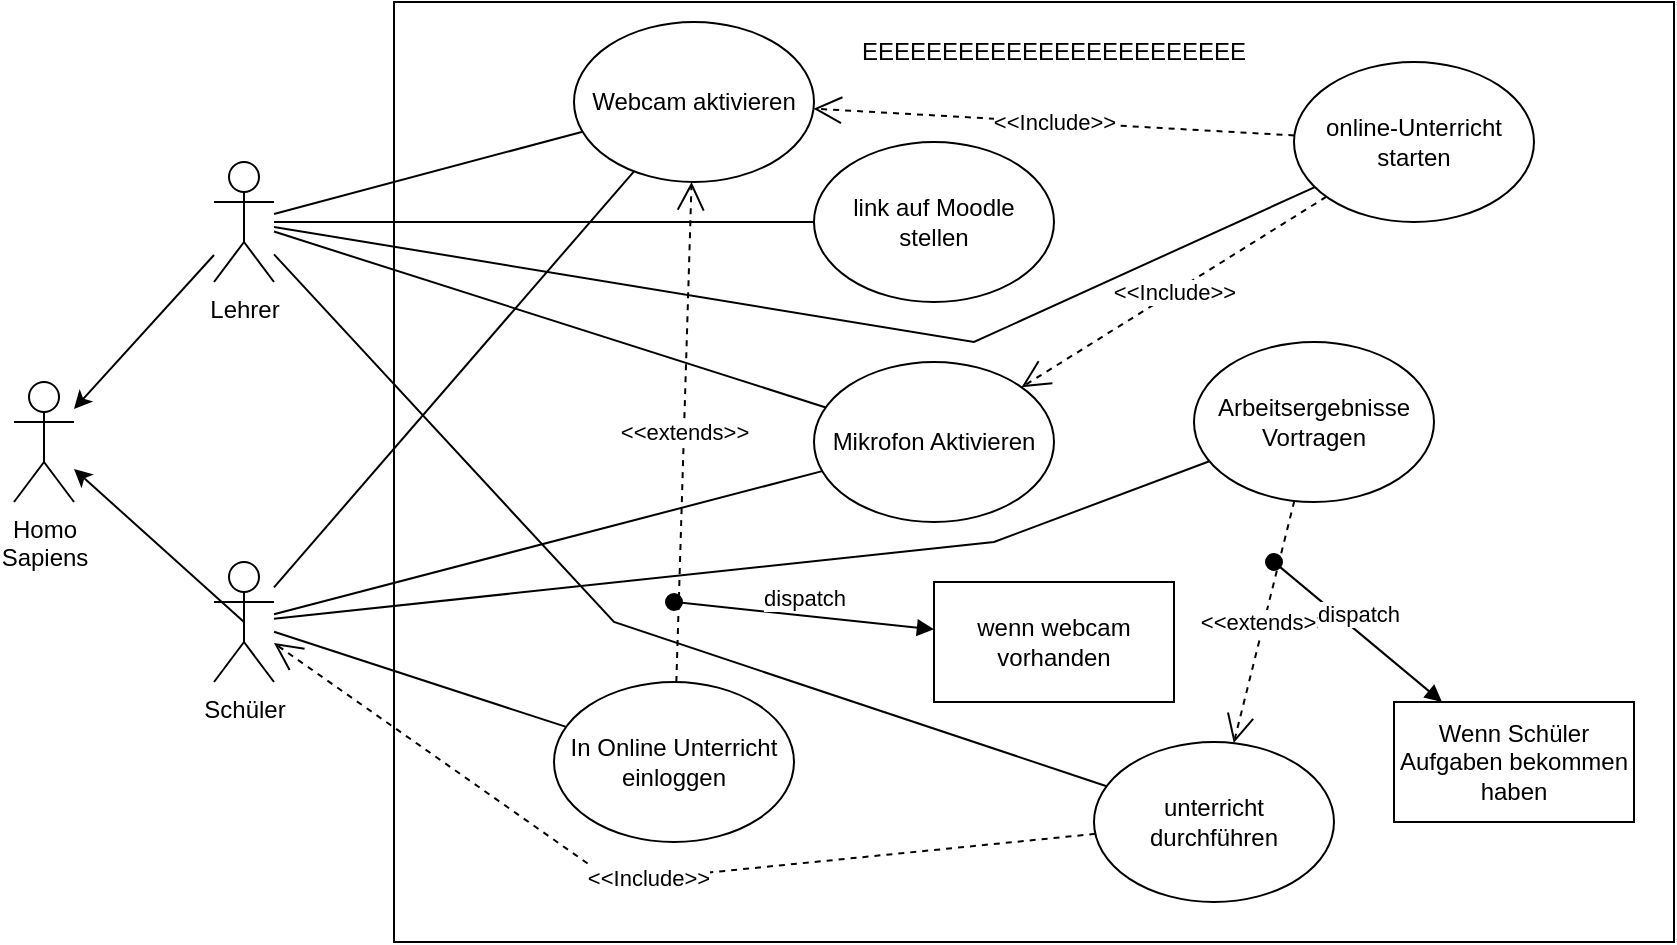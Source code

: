<mxfile version="22.1.3" type="device">
  <diagram id="gkjEUp6WCxHkKjdCkwor" name="Seite-1">
    <mxGraphModel dx="1450" dy="577" grid="1" gridSize="10" guides="1" tooltips="1" connect="1" arrows="1" fold="1" page="0" pageScale="1" pageWidth="827" pageHeight="1169" background="none" math="0" shadow="0">
      <root>
        <mxCell id="0" />
        <mxCell id="1" parent="0" />
        <mxCell id="AxnjDYlnfrmsoMh61kGt-1" value="" style="rounded=0;whiteSpace=wrap;html=1;fillOpacity=0;editable=0;movable=0;resizable=1;rotatable=1;deletable=1;locked=0;connectable=1;" vertex="1" parent="1">
          <mxGeometry x="170" y="70" width="640" height="470" as="geometry" />
        </mxCell>
        <mxCell id="AxnjDYlnfrmsoMh61kGt-23" value="Lehrer" style="shape=umlActor;verticalLabelPosition=bottom;verticalAlign=top;html=1;outlineConnect=0;rounded=0;" vertex="1" parent="1">
          <mxGeometry x="80" y="150" width="30" height="60" as="geometry" />
        </mxCell>
        <mxCell id="AxnjDYlnfrmsoMh61kGt-24" value="Schüler" style="shape=umlActor;verticalLabelPosition=bottom;verticalAlign=top;html=1;outlineConnect=0;rounded=0;" vertex="1" parent="1">
          <mxGeometry x="80" y="350" width="30" height="60" as="geometry" />
        </mxCell>
        <mxCell id="AxnjDYlnfrmsoMh61kGt-25" value="Mikrofon Aktivieren" style="ellipse;whiteSpace=wrap;html=1;rounded=0;" vertex="1" parent="1">
          <mxGeometry x="380" y="250" width="120" height="80" as="geometry" />
        </mxCell>
        <mxCell id="AxnjDYlnfrmsoMh61kGt-27" value="Webcam aktivieren" style="ellipse;whiteSpace=wrap;html=1;rounded=0;" vertex="1" parent="1">
          <mxGeometry x="260" y="80" width="120" height="80" as="geometry" />
        </mxCell>
        <mxCell id="AxnjDYlnfrmsoMh61kGt-28" value="online-Unterricht starten" style="ellipse;whiteSpace=wrap;html=1;rounded=0;" vertex="1" parent="1">
          <mxGeometry x="620" y="100" width="120" height="80" as="geometry" />
        </mxCell>
        <mxCell id="AxnjDYlnfrmsoMh61kGt-29" value="In Online Unterricht einloggen" style="ellipse;whiteSpace=wrap;html=1;rounded=0;" vertex="1" parent="1">
          <mxGeometry x="250" y="410" width="120" height="80" as="geometry" />
        </mxCell>
        <mxCell id="AxnjDYlnfrmsoMh61kGt-30" value="" style="endArrow=none;html=1;rounded=0;" edge="1" parent="1" source="AxnjDYlnfrmsoMh61kGt-24" target="AxnjDYlnfrmsoMh61kGt-29">
          <mxGeometry width="50" height="50" relative="1" as="geometry">
            <mxPoint x="60" y="510" as="sourcePoint" />
            <mxPoint x="110" y="460" as="targetPoint" />
          </mxGeometry>
        </mxCell>
        <mxCell id="AxnjDYlnfrmsoMh61kGt-31" value="" style="endArrow=none;html=1;rounded=0;" edge="1" parent="1" source="AxnjDYlnfrmsoMh61kGt-25" target="AxnjDYlnfrmsoMh61kGt-24">
          <mxGeometry width="50" height="50" relative="1" as="geometry">
            <mxPoint x="-50" y="350" as="sourcePoint" />
            <mxPoint y="300" as="targetPoint" />
          </mxGeometry>
        </mxCell>
        <mxCell id="AxnjDYlnfrmsoMh61kGt-32" value="" style="endArrow=none;html=1;rounded=0;" edge="1" parent="1" source="AxnjDYlnfrmsoMh61kGt-23" target="AxnjDYlnfrmsoMh61kGt-25">
          <mxGeometry width="50" height="50" relative="1" as="geometry">
            <mxPoint x="-30" y="360" as="sourcePoint" />
            <mxPoint x="20" y="310" as="targetPoint" />
          </mxGeometry>
        </mxCell>
        <mxCell id="AxnjDYlnfrmsoMh61kGt-33" value="" style="endArrow=none;html=1;rounded=0;" edge="1" parent="1" source="AxnjDYlnfrmsoMh61kGt-23" target="AxnjDYlnfrmsoMh61kGt-27">
          <mxGeometry width="50" height="50" relative="1" as="geometry">
            <mxPoint x="-70" y="360" as="sourcePoint" />
            <mxPoint x="-20" y="310" as="targetPoint" />
          </mxGeometry>
        </mxCell>
        <mxCell id="AxnjDYlnfrmsoMh61kGt-35" value="&amp;lt;&amp;lt;Include&amp;gt;&amp;gt;" style="endArrow=open;endSize=12;dashed=1;html=1;rounded=0;" edge="1" parent="1" source="AxnjDYlnfrmsoMh61kGt-28" target="AxnjDYlnfrmsoMh61kGt-27">
          <mxGeometry width="160" relative="1" as="geometry">
            <mxPoint x="460" y="130" as="sourcePoint" />
            <mxPoint x="610" y="110" as="targetPoint" />
          </mxGeometry>
        </mxCell>
        <mxCell id="AxnjDYlnfrmsoMh61kGt-36" value="link auf Moodle stellen" style="ellipse;whiteSpace=wrap;html=1;rounded=0;" vertex="1" parent="1">
          <mxGeometry x="380" y="140" width="120" height="80" as="geometry" />
        </mxCell>
        <mxCell id="AxnjDYlnfrmsoMh61kGt-37" value="" style="endArrow=none;html=1;rounded=0;" edge="1" parent="1" source="AxnjDYlnfrmsoMh61kGt-23" target="AxnjDYlnfrmsoMh61kGt-36">
          <mxGeometry width="50" height="50" relative="1" as="geometry">
            <mxPoint x="-50" y="350" as="sourcePoint" />
            <mxPoint y="300" as="targetPoint" />
            <Array as="points" />
          </mxGeometry>
        </mxCell>
        <mxCell id="AxnjDYlnfrmsoMh61kGt-38" value="" style="endArrow=none;html=1;rounded=0;" edge="1" parent="1" source="AxnjDYlnfrmsoMh61kGt-23" target="AxnjDYlnfrmsoMh61kGt-28">
          <mxGeometry width="50" height="50" relative="1" as="geometry">
            <mxPoint x="20" y="250" as="sourcePoint" />
            <mxPoint x="30" y="270" as="targetPoint" />
            <Array as="points">
              <mxPoint x="460" y="240" />
            </Array>
          </mxGeometry>
        </mxCell>
        <mxCell id="AxnjDYlnfrmsoMh61kGt-39" value="&amp;lt;&amp;lt;Include&amp;gt;&amp;gt;" style="endArrow=open;endSize=12;dashed=1;html=1;rounded=0;" edge="1" parent="1" source="AxnjDYlnfrmsoMh61kGt-28" target="AxnjDYlnfrmsoMh61kGt-25">
          <mxGeometry x="-0.0" width="160" relative="1" as="geometry">
            <mxPoint x="559" y="209" as="sourcePoint" />
            <mxPoint x="388" y="150" as="targetPoint" />
            <mxPoint as="offset" />
          </mxGeometry>
        </mxCell>
        <mxCell id="AxnjDYlnfrmsoMh61kGt-40" value="" style="endArrow=none;html=1;rounded=0;" edge="1" parent="1" source="AxnjDYlnfrmsoMh61kGt-24" target="AxnjDYlnfrmsoMh61kGt-27">
          <mxGeometry width="50" height="50" relative="1" as="geometry">
            <mxPoint x="40" y="310" as="sourcePoint" />
            <mxPoint x="90" y="260" as="targetPoint" />
          </mxGeometry>
        </mxCell>
        <mxCell id="AxnjDYlnfrmsoMh61kGt-41" value="&amp;lt;&amp;lt;extends&amp;gt;&amp;gt;" style="endArrow=open;endSize=12;dashed=1;html=1;rounded=0;" edge="1" parent="1" source="AxnjDYlnfrmsoMh61kGt-29" target="AxnjDYlnfrmsoMh61kGt-27">
          <mxGeometry x="-0.0" width="160" relative="1" as="geometry">
            <mxPoint x="557" y="209" as="sourcePoint" />
            <mxPoint x="392" y="271" as="targetPoint" />
            <mxPoint as="offset" />
          </mxGeometry>
        </mxCell>
        <mxCell id="AxnjDYlnfrmsoMh61kGt-42" value="dispatch" style="html=1;verticalAlign=bottom;startArrow=oval;startFill=1;endArrow=block;startSize=8;curved=0;rounded=0;" edge="1" parent="1" target="AxnjDYlnfrmsoMh61kGt-43">
          <mxGeometry width="60" relative="1" as="geometry">
            <mxPoint x="310" y="370" as="sourcePoint" />
            <mxPoint x="520" y="400" as="targetPoint" />
          </mxGeometry>
        </mxCell>
        <mxCell id="AxnjDYlnfrmsoMh61kGt-43" value="wenn webcam vorhanden" style="rounded=0;whiteSpace=wrap;html=1;" vertex="1" parent="1">
          <mxGeometry x="440" y="360" width="120" height="60" as="geometry" />
        </mxCell>
        <mxCell id="AxnjDYlnfrmsoMh61kGt-44" value="unterricht &lt;br&gt;durchführen" style="ellipse;whiteSpace=wrap;html=1;rounded=0;" vertex="1" parent="1">
          <mxGeometry x="520" y="440" width="120" height="80" as="geometry" />
        </mxCell>
        <mxCell id="AxnjDYlnfrmsoMh61kGt-45" value="" style="endArrow=none;html=1;rounded=0;" edge="1" parent="1" source="AxnjDYlnfrmsoMh61kGt-23" target="AxnjDYlnfrmsoMh61kGt-44">
          <mxGeometry width="50" height="50" relative="1" as="geometry">
            <mxPoint x="-40" y="320" as="sourcePoint" />
            <mxPoint x="10" y="270" as="targetPoint" />
            <Array as="points">
              <mxPoint x="280" y="380" />
            </Array>
          </mxGeometry>
        </mxCell>
        <mxCell id="AxnjDYlnfrmsoMh61kGt-46" value="Homo&lt;br&gt;Sapiens" style="shape=umlActor;verticalLabelPosition=bottom;verticalAlign=top;html=1;outlineConnect=0;rounded=0;" vertex="1" parent="1">
          <mxGeometry x="-20" y="260" width="30" height="60" as="geometry" />
        </mxCell>
        <mxCell id="AxnjDYlnfrmsoMh61kGt-47" value="" style="endArrow=classic;html=1;rounded=0;exitX=0.5;exitY=0.5;exitDx=0;exitDy=0;exitPerimeter=0;" edge="1" parent="1" source="AxnjDYlnfrmsoMh61kGt-24" target="AxnjDYlnfrmsoMh61kGt-46">
          <mxGeometry width="50" height="50" relative="1" as="geometry">
            <mxPoint x="30" y="370" as="sourcePoint" />
            <mxPoint x="80" y="320" as="targetPoint" />
          </mxGeometry>
        </mxCell>
        <mxCell id="AxnjDYlnfrmsoMh61kGt-48" value="" style="endArrow=classic;html=1;rounded=0;" edge="1" parent="1" source="AxnjDYlnfrmsoMh61kGt-23" target="AxnjDYlnfrmsoMh61kGt-46">
          <mxGeometry width="50" height="50" relative="1" as="geometry">
            <mxPoint x="40" y="330" as="sourcePoint" />
            <mxPoint x="90" y="280" as="targetPoint" />
          </mxGeometry>
        </mxCell>
        <mxCell id="AxnjDYlnfrmsoMh61kGt-49" value="&amp;lt;&amp;lt;Include&amp;gt;&amp;gt;" style="endArrow=open;endSize=12;dashed=1;html=1;rounded=0;" edge="1" parent="1" source="AxnjDYlnfrmsoMh61kGt-44" target="AxnjDYlnfrmsoMh61kGt-24">
          <mxGeometry x="-0.0" width="160" relative="1" as="geometry">
            <mxPoint x="502.632" y="565.192" as="sourcePoint" />
            <mxPoint x="90" y="480.003" as="targetPoint" />
            <mxPoint as="offset" />
            <Array as="points">
              <mxPoint x="280" y="510" />
            </Array>
          </mxGeometry>
        </mxCell>
        <mxCell id="AxnjDYlnfrmsoMh61kGt-52" value="Arbeitsergebnisse Vortragen" style="ellipse;whiteSpace=wrap;html=1;rounded=0;" vertex="1" parent="1">
          <mxGeometry x="570" y="240" width="120" height="80" as="geometry" />
        </mxCell>
        <mxCell id="AxnjDYlnfrmsoMh61kGt-54" value="Wenn Schüler Aufgaben bekommen haben" style="rounded=0;whiteSpace=wrap;html=1;" vertex="1" parent="1">
          <mxGeometry x="670" y="420" width="120" height="60" as="geometry" />
        </mxCell>
        <mxCell id="AxnjDYlnfrmsoMh61kGt-56" value="&amp;lt;&amp;lt;extends&amp;gt;&amp;gt;" style="endArrow=open;endSize=12;dashed=1;html=1;rounded=0;" edge="1" parent="1" source="AxnjDYlnfrmsoMh61kGt-52" target="AxnjDYlnfrmsoMh61kGt-44">
          <mxGeometry x="-0.0" width="160" relative="1" as="geometry">
            <mxPoint x="321" y="420" as="sourcePoint" />
            <mxPoint x="329" y="180" as="targetPoint" />
            <mxPoint as="offset" />
          </mxGeometry>
        </mxCell>
        <mxCell id="AxnjDYlnfrmsoMh61kGt-57" value="dispatch" style="html=1;verticalAlign=bottom;startArrow=oval;startFill=1;endArrow=block;startSize=8;curved=0;rounded=0;" edge="1" parent="1" target="AxnjDYlnfrmsoMh61kGt-54">
          <mxGeometry width="60" relative="1" as="geometry">
            <mxPoint x="610" y="350" as="sourcePoint" />
            <mxPoint x="790" y="520" as="targetPoint" />
          </mxGeometry>
        </mxCell>
        <mxCell id="AxnjDYlnfrmsoMh61kGt-58" value="" style="endArrow=none;html=1;rounded=0;" edge="1" parent="1" source="AxnjDYlnfrmsoMh61kGt-24" target="AxnjDYlnfrmsoMh61kGt-52">
          <mxGeometry width="50" height="50" relative="1" as="geometry">
            <mxPoint x="60" y="620" as="sourcePoint" />
            <mxPoint x="110" y="570" as="targetPoint" />
            <Array as="points">
              <mxPoint x="470" y="340" />
            </Array>
          </mxGeometry>
        </mxCell>
        <mxCell id="AxnjDYlnfrmsoMh61kGt-59" value="EEEEEEEEEEEEEEEEEEEEEEEE" style="text;html=1;strokeColor=none;fillColor=none;align=center;verticalAlign=middle;whiteSpace=wrap;rounded=0;" vertex="1" parent="1">
          <mxGeometry x="470" y="80" width="60" height="30" as="geometry" />
        </mxCell>
      </root>
    </mxGraphModel>
  </diagram>
</mxfile>
